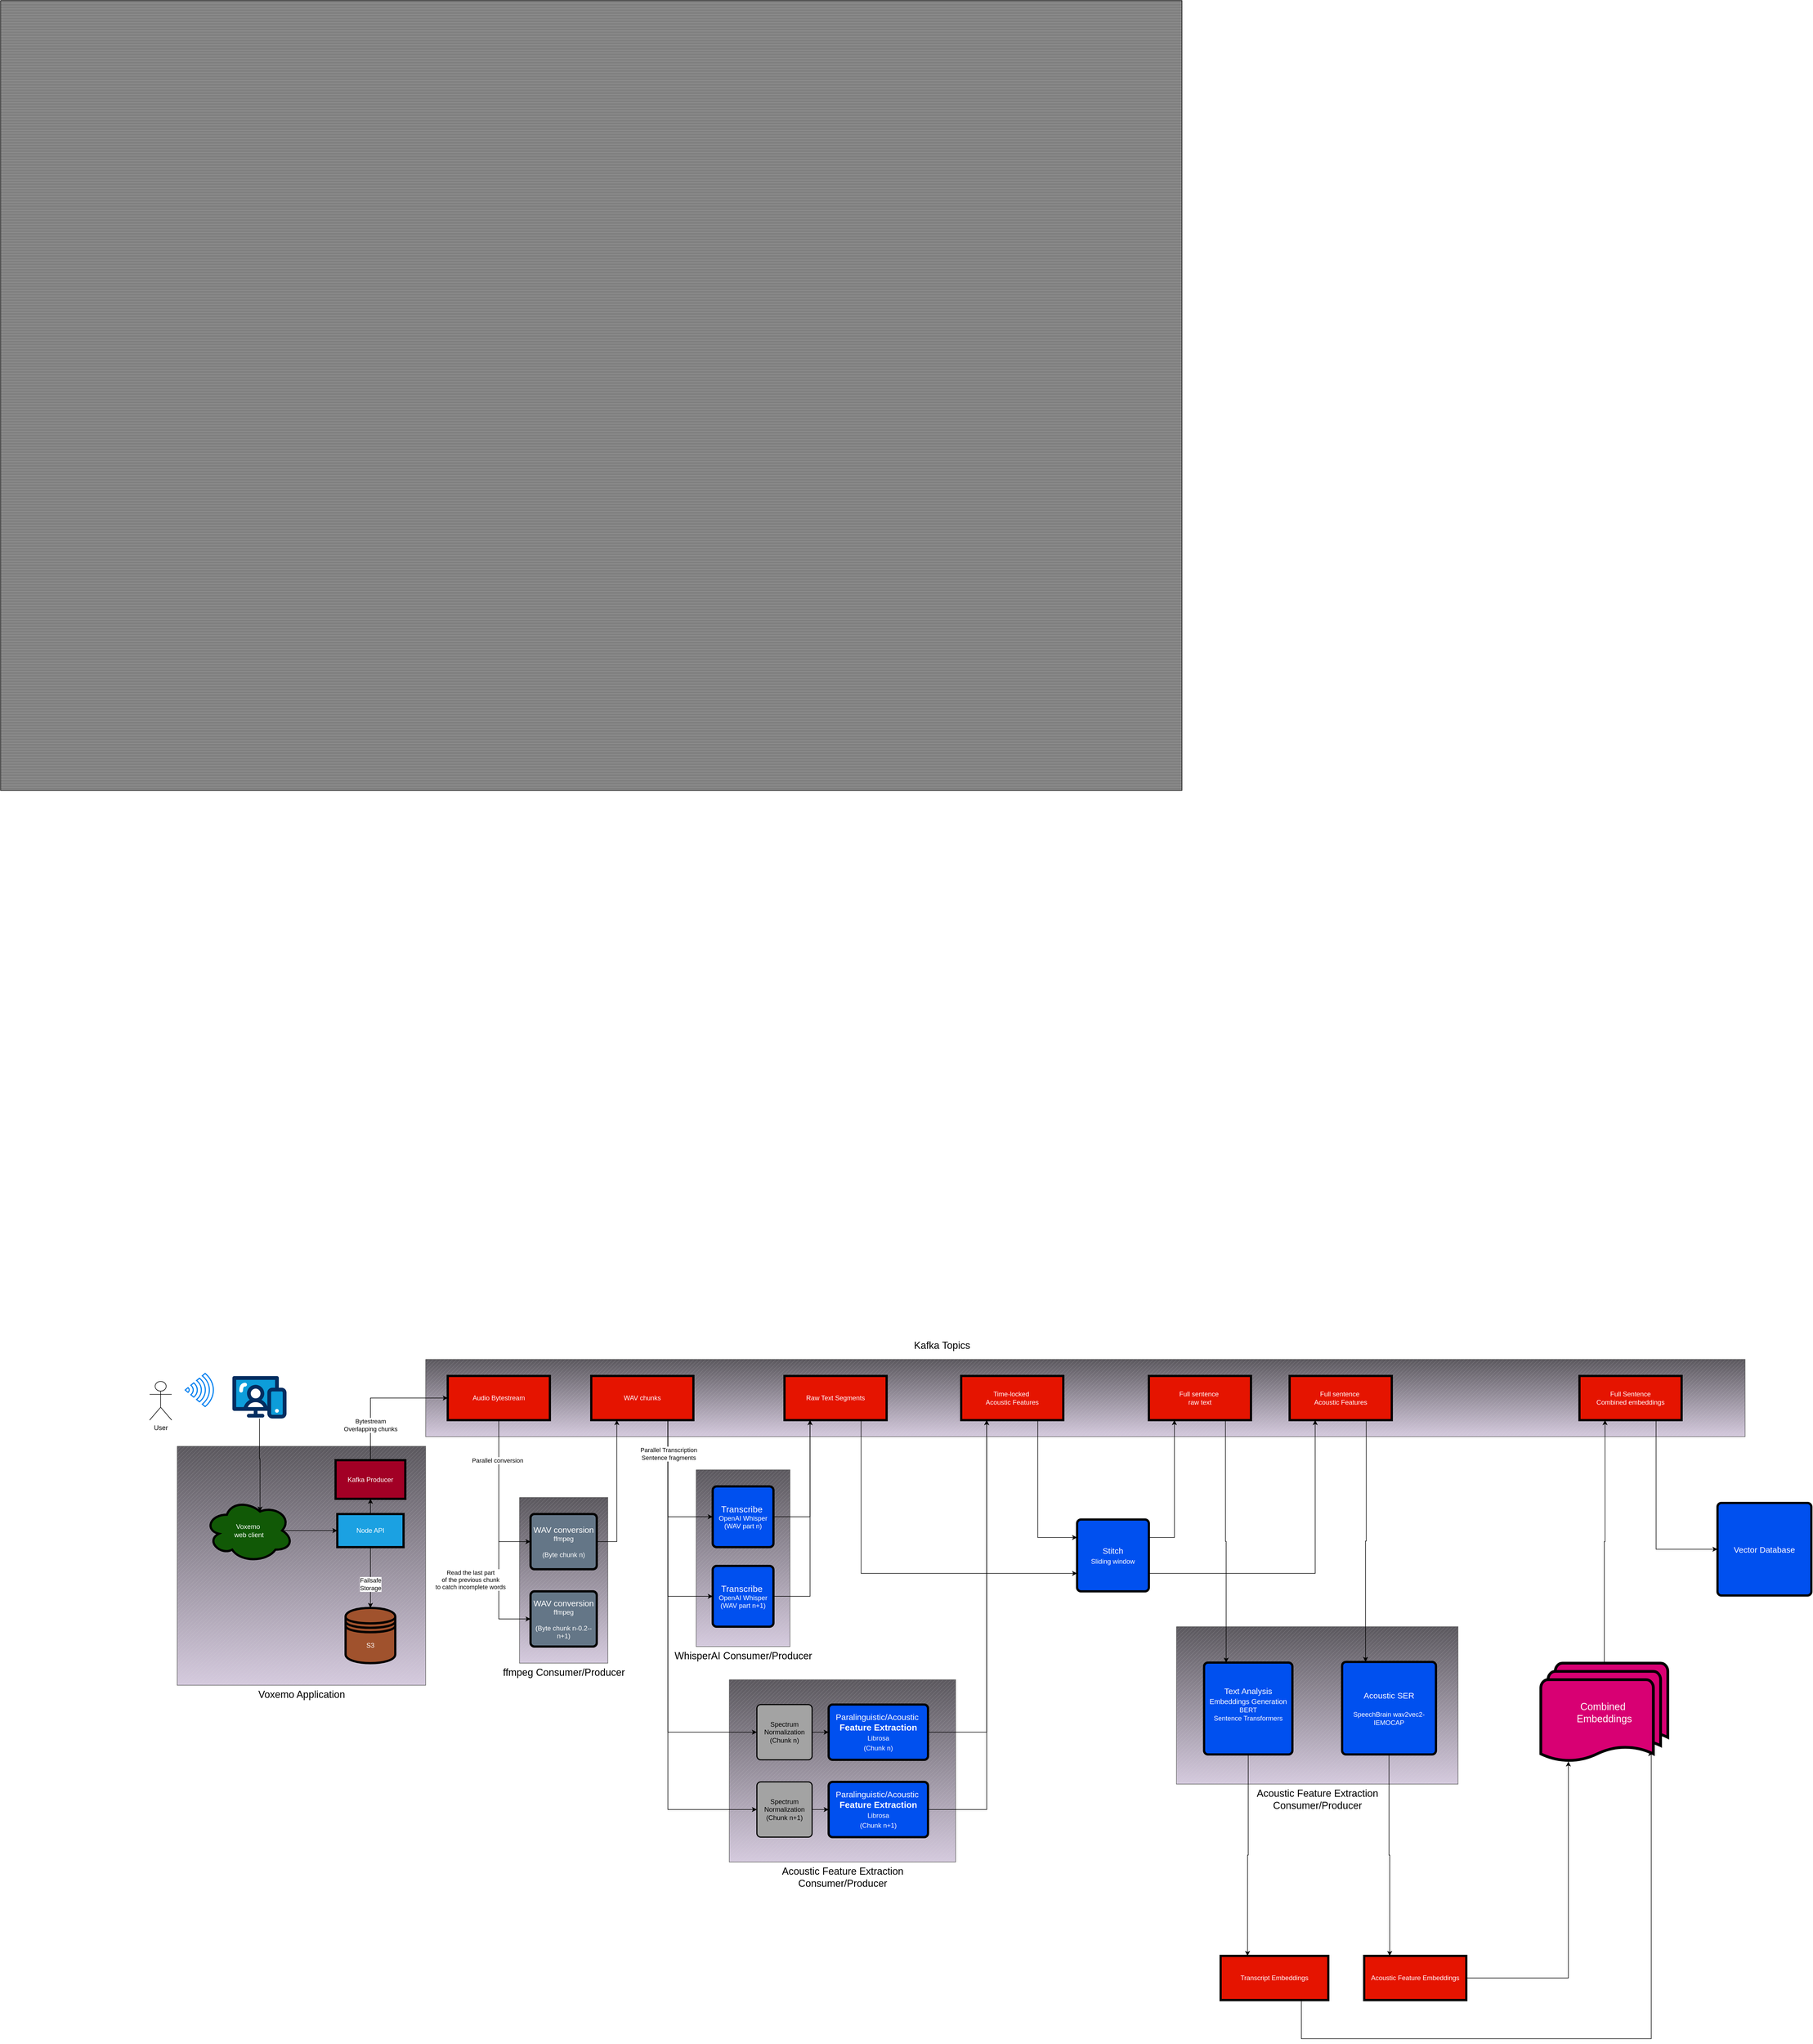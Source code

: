 <mxfile version="24.7.7">
  <diagram name="Page-1" id="7Tb53v2nf2DUyBZa-c6o">
    <mxGraphModel dx="2902" dy="4682" grid="1" gridSize="10" guides="1" tooltips="1" connect="1" arrows="1" fold="1" page="1" pageScale="1" pageWidth="850" pageHeight="1100" math="0" shadow="0">
      <root>
        <mxCell id="0" />
        <mxCell id="1" parent="0" />
        <mxCell id="9S8Kf50l2ie6K4rebAup-129" value="&lt;font style=&quot;font-size: 18px;&quot;&gt;Voxemo Application&lt;/font&gt;" style="verticalLabelPosition=bottom;verticalAlign=top;html=1;shape=mxgraph.basic.patternFillRect;fillStyle=diag;step=5;fillStrokeWidth=0.2;fillStrokeColor=#dddddd;fillColor=#D5CADE;gradientColor=#5B585E;strokeColor=#666666;gradientDirection=north;" vertex="1" parent="1">
          <mxGeometry x="110" y="197.4" width="450" height="432.6" as="geometry" />
        </mxCell>
        <mxCell id="9S8Kf50l2ie6K4rebAup-118" value="&lt;font style=&quot;font-size: 18px;&quot;&gt;Acoustic Feature Extraction&lt;/font&gt;&lt;div style=&quot;font-size: 18px;&quot;&gt;&lt;font style=&quot;font-size: 18px;&quot;&gt;Consumer/Producer&lt;/font&gt;&lt;/div&gt;" style="verticalLabelPosition=bottom;verticalAlign=top;html=1;shape=mxgraph.basic.patternFillRect;fillStyle=diag;step=5;fillStrokeWidth=0.2;fillStrokeColor=#dddddd;fillColor=#D5CADE;gradientColor=#5B585E;strokeColor=#666666;gradientDirection=north;" vertex="1" parent="1">
          <mxGeometry x="1920" y="524" width="510" height="285" as="geometry" />
        </mxCell>
        <mxCell id="9S8Kf50l2ie6K4rebAup-104" value="&lt;font style=&quot;font-size: 18px;&quot;&gt;ffmpeg Consumer/Producer&lt;/font&gt;" style="verticalLabelPosition=bottom;verticalAlign=top;html=1;shape=mxgraph.basic.patternFillRect;fillStyle=diag;step=5;fillStrokeWidth=0.2;fillStrokeColor=#dddddd;fillColor=#D5CADE;gradientColor=#5B585E;strokeColor=#666666;gradientDirection=north;" vertex="1" parent="1">
          <mxGeometry x="730" y="290" width="160" height="300" as="geometry" />
        </mxCell>
        <mxCell id="9S8Kf50l2ie6K4rebAup-95" value="&lt;font style=&quot;font-size: 18px;&quot;&gt;Acoustic Feature Extraction&lt;/font&gt;&lt;div style=&quot;font-size: 18px;&quot;&gt;&lt;font style=&quot;font-size: 18px;&quot;&gt;Consumer/Producer&lt;/font&gt;&lt;/div&gt;" style="verticalLabelPosition=bottom;verticalAlign=top;html=1;shape=mxgraph.basic.patternFillRect;fillStyle=diag;step=5;fillStrokeWidth=0.2;fillStrokeColor=#dddddd;fillColor=#D5CADE;gradientColor=#5B585E;strokeColor=#666666;gradientDirection=north;" vertex="1" parent="1">
          <mxGeometry x="1110" y="620" width="410" height="330" as="geometry" />
        </mxCell>
        <mxCell id="9S8Kf50l2ie6K4rebAup-92" value="&lt;font style=&quot;font-size: 18px;&quot;&gt;WhisperAI Consumer/Producer&lt;/font&gt;" style="verticalLabelPosition=bottom;verticalAlign=top;html=1;shape=mxgraph.basic.patternFillRect;fillStyle=diag;step=5;fillStrokeWidth=0.2;fillStrokeColor=#dddddd;fillColor=#D5CADE;gradientColor=#5B585E;strokeColor=#666666;gradientDirection=north;" vertex="1" parent="1">
          <mxGeometry x="1050" y="240" width="170" height="320" as="geometry" />
        </mxCell>
        <mxCell id="9S8Kf50l2ie6K4rebAup-90" value="" style="verticalLabelPosition=bottom;verticalAlign=top;html=1;shape=mxgraph.basic.patternFillRect;fillStyle=diag;step=5;fillStrokeWidth=0.2;fillStrokeColor=#dddddd;fillColor=#D5CADE;gradientColor=#5B585E;strokeColor=#666666;gradientDirection=north;" vertex="1" parent="1">
          <mxGeometry x="560" y="40" width="2390" height="140" as="geometry" />
        </mxCell>
        <mxCell id="9S8Kf50l2ie6K4rebAup-51" value="" style="verticalLabelPosition=bottom;verticalAlign=top;html=1;shape=mxgraph.basic.patternFillRect;fillStyle=hor;step=5;fillStrokeWidth=0.2;fillStrokeColor=#dddddd;fillColor=#808080;" vertex="1" parent="1">
          <mxGeometry x="-210" y="-2420" width="2140" height="1430" as="geometry" />
        </mxCell>
        <mxCell id="9S8Kf50l2ie6K4rebAup-1" value="User" style="shape=umlActor;verticalLabelPosition=bottom;verticalAlign=top;html=1;outlineConnect=0;" vertex="1" parent="1">
          <mxGeometry x="60" y="80" width="40" height="70" as="geometry" />
        </mxCell>
        <mxCell id="9S8Kf50l2ie6K4rebAup-10" style="edgeStyle=orthogonalEdgeStyle;rounded=0;orthogonalLoop=1;jettySize=auto;html=1;exitX=0.875;exitY=0.5;exitDx=0;exitDy=0;exitPerimeter=0;entryX=0;entryY=0.5;entryDx=0;entryDy=0;" edge="1" parent="1" source="9S8Kf50l2ie6K4rebAup-2" target="9S8Kf50l2ie6K4rebAup-3">
          <mxGeometry relative="1" as="geometry" />
        </mxCell>
        <mxCell id="9S8Kf50l2ie6K4rebAup-2" value="Voxemo&amp;nbsp;&lt;div&gt;web client&lt;/div&gt;" style="ellipse;shape=cloud;whiteSpace=wrap;html=1;fillColor=#115906;strokeColor=#000000;fontColor=#ffffff;strokeWidth=4;" vertex="1" parent="1">
          <mxGeometry x="160" y="292.5" width="160" height="115" as="geometry" />
        </mxCell>
        <mxCell id="9S8Kf50l2ie6K4rebAup-30" style="edgeStyle=orthogonalEdgeStyle;rounded=0;orthogonalLoop=1;jettySize=auto;html=1;entryX=0.5;entryY=1;entryDx=0;entryDy=0;" edge="1" parent="1" source="9S8Kf50l2ie6K4rebAup-3" target="9S8Kf50l2ie6K4rebAup-27">
          <mxGeometry relative="1" as="geometry" />
        </mxCell>
        <mxCell id="9S8Kf50l2ie6K4rebAup-79" style="edgeStyle=orthogonalEdgeStyle;rounded=0;orthogonalLoop=1;jettySize=auto;html=1;exitX=0.5;exitY=1;exitDx=0;exitDy=0;entryX=0.5;entryY=0;entryDx=0;entryDy=0;" edge="1" parent="1" source="9S8Kf50l2ie6K4rebAup-3" target="9S8Kf50l2ie6K4rebAup-11">
          <mxGeometry relative="1" as="geometry" />
        </mxCell>
        <mxCell id="9S8Kf50l2ie6K4rebAup-80" value="Failsafe&lt;div&gt;Storage&lt;/div&gt;" style="edgeLabel;html=1;align=center;verticalAlign=middle;resizable=0;points=[];" vertex="1" connectable="0" parent="9S8Kf50l2ie6K4rebAup-79">
          <mxGeometry x="-0.208" relative="1" as="geometry">
            <mxPoint y="23" as="offset" />
          </mxGeometry>
        </mxCell>
        <mxCell id="9S8Kf50l2ie6K4rebAup-3" value="Node API" style="rounded=0;whiteSpace=wrap;html=1;fillColor=#1ba1e2;strokeColor=#000000;fontColor=#ffffff;strokeWidth=4;" vertex="1" parent="1">
          <mxGeometry x="400" y="320" width="120" height="60" as="geometry" />
        </mxCell>
        <mxCell id="9S8Kf50l2ie6K4rebAup-6" value="" style="html=1;verticalLabelPosition=bottom;align=center;labelBackgroundColor=#ffffff;verticalAlign=top;strokeWidth=2;strokeColor=#0080F0;shadow=0;dashed=0;shape=mxgraph.ios7.icons.wifi;pointerEvents=1;rotation=90;" vertex="1" parent="1">
          <mxGeometry x="120" y="70" width="60" height="51" as="geometry" />
        </mxCell>
        <mxCell id="9S8Kf50l2ie6K4rebAup-7" value="" style="verticalLabelPosition=bottom;aspect=fixed;html=1;shape=mxgraph.salesforce.web;" vertex="1" parent="1">
          <mxGeometry x="210" y="70" width="97.97" height="77.4" as="geometry" />
        </mxCell>
        <mxCell id="9S8Kf50l2ie6K4rebAup-9" style="edgeStyle=orthogonalEdgeStyle;rounded=0;orthogonalLoop=1;jettySize=auto;html=1;entryX=0.625;entryY=0.2;entryDx=0;entryDy=0;entryPerimeter=0;" edge="1" parent="1" source="9S8Kf50l2ie6K4rebAup-7" target="9S8Kf50l2ie6K4rebAup-2">
          <mxGeometry relative="1" as="geometry" />
        </mxCell>
        <mxCell id="9S8Kf50l2ie6K4rebAup-11" value="S3" style="shape=datastore;whiteSpace=wrap;html=1;fillColor=#a0522d;strokeColor=#000000;fontColor=#ffffff;strokeWidth=4;" vertex="1" parent="1">
          <mxGeometry x="414.99" y="490" width="90" height="100" as="geometry" />
        </mxCell>
        <mxCell id="9S8Kf50l2ie6K4rebAup-66" style="edgeStyle=orthogonalEdgeStyle;rounded=0;orthogonalLoop=1;jettySize=auto;html=1;exitX=1;exitY=0.5;exitDx=0;exitDy=0;entryX=0.25;entryY=1;entryDx=0;entryDy=0;" edge="1" parent="1" source="9S8Kf50l2ie6K4rebAup-12" target="9S8Kf50l2ie6K4rebAup-67">
          <mxGeometry relative="1" as="geometry" />
        </mxCell>
        <mxCell id="9S8Kf50l2ie6K4rebAup-12" value="&lt;div style=&quot;font-size: 15px;&quot;&gt;WAV conversion&lt;/div&gt;ffmpeg&lt;div&gt;&lt;br&gt;&lt;/div&gt;&lt;div&gt;(Byte chunk n)&lt;/div&gt;" style="rounded=1;whiteSpace=wrap;html=1;absoluteArcSize=1;arcSize=14;strokeWidth=4;fillColor=#647687;strokeColor=#000000;fontColor=#ffffff;" vertex="1" parent="1">
          <mxGeometry x="750" y="320" width="120" height="100" as="geometry" />
        </mxCell>
        <mxCell id="9S8Kf50l2ie6K4rebAup-72" style="edgeStyle=orthogonalEdgeStyle;rounded=0;orthogonalLoop=1;jettySize=auto;html=1;exitX=1;exitY=0.5;exitDx=0;exitDy=0;entryX=0.25;entryY=1;entryDx=0;entryDy=0;" edge="1" parent="1" source="9S8Kf50l2ie6K4rebAup-17" target="9S8Kf50l2ie6K4rebAup-71">
          <mxGeometry relative="1" as="geometry" />
        </mxCell>
        <mxCell id="9S8Kf50l2ie6K4rebAup-17" value="&lt;div&gt;&lt;font style=&quot;font-size: 16px;&quot;&gt;Transcribe&amp;nbsp;&lt;/font&gt;&lt;/div&gt;&lt;div&gt;OpenAI Whisper&lt;/div&gt;&lt;div&gt;(WAV part n)&lt;/div&gt;" style="rounded=1;whiteSpace=wrap;html=1;absoluteArcSize=1;arcSize=14;strokeWidth=4;fillColor=#0050ef;fontColor=#ffffff;strokeColor=#000000;" vertex="1" parent="1">
          <mxGeometry x="1080" y="270" width="110" height="110" as="geometry" />
        </mxCell>
        <mxCell id="9S8Kf50l2ie6K4rebAup-44" style="edgeStyle=orthogonalEdgeStyle;rounded=0;orthogonalLoop=1;jettySize=auto;html=1;exitX=0.5;exitY=0;exitDx=0;exitDy=0;entryX=0;entryY=0.5;entryDx=0;entryDy=0;" edge="1" parent="1" source="9S8Kf50l2ie6K4rebAup-27" target="9S8Kf50l2ie6K4rebAup-46">
          <mxGeometry relative="1" as="geometry">
            <mxPoint x="640" y="70" as="targetPoint" />
          </mxGeometry>
        </mxCell>
        <mxCell id="9S8Kf50l2ie6K4rebAup-99" value="Bytestream&lt;div&gt;Overlapping chunks&lt;/div&gt;" style="edgeLabel;html=1;align=center;verticalAlign=middle;resizable=0;points=[];" vertex="1" connectable="0" parent="9S8Kf50l2ie6K4rebAup-44">
          <mxGeometry x="-0.391" y="2" relative="1" as="geometry">
            <mxPoint x="2" y="13" as="offset" />
          </mxGeometry>
        </mxCell>
        <mxCell id="9S8Kf50l2ie6K4rebAup-27" value="Kafka Producer" style="rounded=0;whiteSpace=wrap;html=1;fillColor=#a20025;strokeColor=#000000;fontColor=#ffffff;strokeWidth=4;" vertex="1" parent="1">
          <mxGeometry x="396.87" y="222.5" width="126.25" height="70" as="geometry" />
        </mxCell>
        <mxCell id="9S8Kf50l2ie6K4rebAup-87" style="edgeStyle=orthogonalEdgeStyle;rounded=0;orthogonalLoop=1;jettySize=auto;html=1;exitX=1;exitY=0.5;exitDx=0;exitDy=0;entryX=0.25;entryY=1;entryDx=0;entryDy=0;" edge="1" parent="1" source="9S8Kf50l2ie6K4rebAup-32" target="9S8Kf50l2ie6K4rebAup-88">
          <mxGeometry relative="1" as="geometry">
            <mxPoint x="1540" y="180" as="targetPoint" />
          </mxGeometry>
        </mxCell>
        <mxCell id="9S8Kf50l2ie6K4rebAup-32" value="&lt;font style=&quot;font-size: 15px;&quot;&gt;Paralinguistic/Acoustic&amp;nbsp;&lt;/font&gt;&lt;div&gt;&lt;font style=&quot;font-size: 16px;&quot;&gt;&lt;b&gt;Feature Extraction&lt;/b&gt;&lt;/font&gt;&lt;/div&gt;&lt;div style=&quot;font-size: 15px;&quot;&gt;&lt;font style=&quot;font-size: 12px;&quot;&gt;Librosa&lt;/font&gt;&lt;/div&gt;&lt;div style=&quot;font-size: 15px;&quot;&gt;&lt;font style=&quot;font-size: 12px;&quot;&gt;(Chunk n)&lt;/font&gt;&lt;/div&gt;" style="rounded=1;whiteSpace=wrap;html=1;absoluteArcSize=1;arcSize=14;strokeWidth=4;fillColor=#0050ef;fontColor=#ffffff;strokeColor=#000000;" vertex="1" parent="1">
          <mxGeometry x="1290" y="665" width="180" height="100" as="geometry" />
        </mxCell>
        <mxCell id="9S8Kf50l2ie6K4rebAup-65" style="edgeStyle=orthogonalEdgeStyle;rounded=0;orthogonalLoop=1;jettySize=auto;html=1;exitX=0.5;exitY=1;exitDx=0;exitDy=0;entryX=0;entryY=0.5;entryDx=0;entryDy=0;" edge="1" parent="1" source="9S8Kf50l2ie6K4rebAup-46" target="9S8Kf50l2ie6K4rebAup-12">
          <mxGeometry relative="1" as="geometry" />
        </mxCell>
        <mxCell id="9S8Kf50l2ie6K4rebAup-101" style="edgeStyle=orthogonalEdgeStyle;rounded=0;orthogonalLoop=1;jettySize=auto;html=1;exitX=0.5;exitY=1;exitDx=0;exitDy=0;entryX=0;entryY=0.5;entryDx=0;entryDy=0;" edge="1" parent="1" source="9S8Kf50l2ie6K4rebAup-46" target="9S8Kf50l2ie6K4rebAup-100">
          <mxGeometry relative="1" as="geometry" />
        </mxCell>
        <mxCell id="9S8Kf50l2ie6K4rebAup-102" value="Read the last part&lt;div&gt;of the previous chunk&lt;/div&gt;&lt;div&gt;to catch incomplete words&lt;/div&gt;" style="edgeLabel;html=1;align=center;verticalAlign=middle;resizable=0;points=[];" vertex="1" connectable="0" parent="9S8Kf50l2ie6K4rebAup-101">
          <mxGeometry x="0.376" y="4" relative="1" as="geometry">
            <mxPoint x="-56" y="2" as="offset" />
          </mxGeometry>
        </mxCell>
        <mxCell id="9S8Kf50l2ie6K4rebAup-130" value="Parallel conversion" style="edgeLabel;html=1;align=center;verticalAlign=middle;resizable=0;points=[];" vertex="1" connectable="0" parent="9S8Kf50l2ie6K4rebAup-101">
          <mxGeometry x="-0.65" y="-3" relative="1" as="geometry">
            <mxPoint as="offset" />
          </mxGeometry>
        </mxCell>
        <mxCell id="9S8Kf50l2ie6K4rebAup-46" value="Audio Bytestream" style="whiteSpace=wrap;html=1;align=center;fillColor=#e51400;strokeColor=#000000;fontColor=#ffffff;strokeWidth=4;" vertex="1" parent="1">
          <mxGeometry x="600" y="70.0" width="185" height="80" as="geometry" />
        </mxCell>
        <mxCell id="9S8Kf50l2ie6K4rebAup-58" style="edgeStyle=orthogonalEdgeStyle;rounded=0;orthogonalLoop=1;jettySize=auto;html=1;exitX=1;exitY=0.5;exitDx=0;exitDy=0;entryX=0;entryY=0.5;entryDx=0;entryDy=0;" edge="1" parent="1" source="9S8Kf50l2ie6K4rebAup-56" target="9S8Kf50l2ie6K4rebAup-32">
          <mxGeometry relative="1" as="geometry" />
        </mxCell>
        <mxCell id="9S8Kf50l2ie6K4rebAup-56" value="Spectrum&lt;div&gt;Normalization&lt;div&gt;(Chunk n)&lt;/div&gt;&lt;/div&gt;" style="rounded=1;whiteSpace=wrap;html=1;absoluteArcSize=1;arcSize=14;strokeWidth=2;fillColor=#A3A3A3;" vertex="1" parent="1">
          <mxGeometry x="1160" y="665" width="100" height="100" as="geometry" />
        </mxCell>
        <mxCell id="9S8Kf50l2ie6K4rebAup-70" style="edgeStyle=orthogonalEdgeStyle;rounded=0;orthogonalLoop=1;jettySize=auto;html=1;exitX=0.75;exitY=1;exitDx=0;exitDy=0;entryX=0;entryY=0.5;entryDx=0;entryDy=0;" edge="1" parent="1" source="9S8Kf50l2ie6K4rebAup-67" target="9S8Kf50l2ie6K4rebAup-17">
          <mxGeometry relative="1" as="geometry" />
        </mxCell>
        <mxCell id="9S8Kf50l2ie6K4rebAup-76" style="edgeStyle=orthogonalEdgeStyle;rounded=0;orthogonalLoop=1;jettySize=auto;html=1;exitX=0.75;exitY=1;exitDx=0;exitDy=0;entryX=0;entryY=0.5;entryDx=0;entryDy=0;" edge="1" parent="1" source="9S8Kf50l2ie6K4rebAup-67" target="9S8Kf50l2ie6K4rebAup-74">
          <mxGeometry relative="1" as="geometry" />
        </mxCell>
        <mxCell id="9S8Kf50l2ie6K4rebAup-82" style="edgeStyle=orthogonalEdgeStyle;rounded=0;orthogonalLoop=1;jettySize=auto;html=1;exitX=0.75;exitY=1;exitDx=0;exitDy=0;entryX=0;entryY=0.5;entryDx=0;entryDy=0;" edge="1" parent="1" source="9S8Kf50l2ie6K4rebAup-67" target="9S8Kf50l2ie6K4rebAup-56">
          <mxGeometry relative="1" as="geometry" />
        </mxCell>
        <mxCell id="9S8Kf50l2ie6K4rebAup-86" style="edgeStyle=orthogonalEdgeStyle;rounded=0;orthogonalLoop=1;jettySize=auto;html=1;exitX=0.75;exitY=1;exitDx=0;exitDy=0;entryX=0;entryY=0.5;entryDx=0;entryDy=0;" edge="1" parent="1" source="9S8Kf50l2ie6K4rebAup-67" target="9S8Kf50l2ie6K4rebAup-85">
          <mxGeometry relative="1" as="geometry" />
        </mxCell>
        <mxCell id="9S8Kf50l2ie6K4rebAup-103" value="Parallel Transcription&lt;div&gt;Sentence fragments&lt;/div&gt;" style="edgeLabel;html=1;align=center;verticalAlign=middle;resizable=0;points=[];" vertex="1" connectable="0" parent="9S8Kf50l2ie6K4rebAup-86">
          <mxGeometry x="-0.803" y="-1" relative="1" as="geometry">
            <mxPoint x="2" y="-25" as="offset" />
          </mxGeometry>
        </mxCell>
        <mxCell id="9S8Kf50l2ie6K4rebAup-67" value="WAV chunks" style="whiteSpace=wrap;html=1;align=center;fillColor=#e51400;strokeColor=#000000;fontColor=#ffffff;strokeWidth=4;" vertex="1" parent="1">
          <mxGeometry x="860" y="70.0" width="185" height="80" as="geometry" />
        </mxCell>
        <mxCell id="9S8Kf50l2ie6K4rebAup-106" style="edgeStyle=orthogonalEdgeStyle;rounded=0;orthogonalLoop=1;jettySize=auto;html=1;exitX=0.75;exitY=1;exitDx=0;exitDy=0;entryX=0;entryY=0.75;entryDx=0;entryDy=0;" edge="1" parent="1" source="9S8Kf50l2ie6K4rebAup-71" target="9S8Kf50l2ie6K4rebAup-105">
          <mxGeometry relative="1" as="geometry" />
        </mxCell>
        <mxCell id="9S8Kf50l2ie6K4rebAup-71" value="Raw Text Segments" style="whiteSpace=wrap;html=1;align=center;fillColor=#e51400;strokeColor=#000000;fontColor=#ffffff;strokeWidth=4;" vertex="1" parent="1">
          <mxGeometry x="1210" y="70.0" width="185" height="80" as="geometry" />
        </mxCell>
        <mxCell id="9S8Kf50l2ie6K4rebAup-78" style="edgeStyle=orthogonalEdgeStyle;rounded=0;orthogonalLoop=1;jettySize=auto;html=1;exitX=1;exitY=0.5;exitDx=0;exitDy=0;entryX=0.25;entryY=1;entryDx=0;entryDy=0;" edge="1" parent="1" source="9S8Kf50l2ie6K4rebAup-74" target="9S8Kf50l2ie6K4rebAup-71">
          <mxGeometry relative="1" as="geometry" />
        </mxCell>
        <mxCell id="9S8Kf50l2ie6K4rebAup-74" value="&lt;div&gt;&lt;font style=&quot;font-size: 16px;&quot;&gt;Transcribe&amp;nbsp;&lt;/font&gt;&lt;/div&gt;&lt;div&gt;OpenAI Whisper&lt;/div&gt;&lt;div&gt;(WAV part n+1)&lt;/div&gt;" style="rounded=1;whiteSpace=wrap;html=1;absoluteArcSize=1;arcSize=14;strokeWidth=4;fillColor=#0050ef;fontColor=#ffffff;strokeColor=#000000;" vertex="1" parent="1">
          <mxGeometry x="1080" y="414" width="110" height="110" as="geometry" />
        </mxCell>
        <mxCell id="9S8Kf50l2ie6K4rebAup-89" style="edgeStyle=orthogonalEdgeStyle;rounded=0;orthogonalLoop=1;jettySize=auto;html=1;exitX=1;exitY=0.5;exitDx=0;exitDy=0;entryX=0.25;entryY=1;entryDx=0;entryDy=0;" edge="1" parent="1" source="9S8Kf50l2ie6K4rebAup-83" target="9S8Kf50l2ie6K4rebAup-88">
          <mxGeometry relative="1" as="geometry" />
        </mxCell>
        <mxCell id="9S8Kf50l2ie6K4rebAup-83" value="&lt;font style=&quot;font-size: 15px;&quot;&gt;Paralinguistic/Acoustic&amp;nbsp;&lt;/font&gt;&lt;div&gt;&lt;font style=&quot;font-size: 16px;&quot;&gt;&lt;b&gt;Feature Extraction&lt;/b&gt;&lt;/font&gt;&lt;/div&gt;&lt;div style=&quot;font-size: 15px;&quot;&gt;&lt;font style=&quot;font-size: 12px;&quot;&gt;Librosa&lt;/font&gt;&lt;/div&gt;&lt;div style=&quot;font-size: 15px;&quot;&gt;&lt;font style=&quot;font-size: 12px;&quot;&gt;(Chunk n+1)&lt;/font&gt;&lt;/div&gt;" style="rounded=1;whiteSpace=wrap;html=1;absoluteArcSize=1;arcSize=14;strokeWidth=4;fillColor=#0050ef;fontColor=#ffffff;strokeColor=#000000;" vertex="1" parent="1">
          <mxGeometry x="1290" y="805" width="180" height="100" as="geometry" />
        </mxCell>
        <mxCell id="9S8Kf50l2ie6K4rebAup-84" style="edgeStyle=orthogonalEdgeStyle;rounded=0;orthogonalLoop=1;jettySize=auto;html=1;exitX=1;exitY=0.5;exitDx=0;exitDy=0;entryX=0;entryY=0.5;entryDx=0;entryDy=0;" edge="1" parent="1" source="9S8Kf50l2ie6K4rebAup-85" target="9S8Kf50l2ie6K4rebAup-83">
          <mxGeometry relative="1" as="geometry" />
        </mxCell>
        <mxCell id="9S8Kf50l2ie6K4rebAup-85" value="Spectrum Normalization&lt;div&gt;(Chunk n+1)&lt;/div&gt;" style="rounded=1;whiteSpace=wrap;html=1;absoluteArcSize=1;arcSize=14;strokeWidth=2;fillColor=#A3A3A3;" vertex="1" parent="1">
          <mxGeometry x="1160" y="805" width="100" height="100" as="geometry" />
        </mxCell>
        <mxCell id="9S8Kf50l2ie6K4rebAup-107" style="edgeStyle=orthogonalEdgeStyle;rounded=0;orthogonalLoop=1;jettySize=auto;html=1;exitX=0.75;exitY=1;exitDx=0;exitDy=0;entryX=0;entryY=0.25;entryDx=0;entryDy=0;" edge="1" parent="1" source="9S8Kf50l2ie6K4rebAup-88" target="9S8Kf50l2ie6K4rebAup-105">
          <mxGeometry relative="1" as="geometry" />
        </mxCell>
        <mxCell id="9S8Kf50l2ie6K4rebAup-88" value="Time-locked&amp;nbsp;&lt;div&gt;Acoustic Features&lt;/div&gt;" style="whiteSpace=wrap;html=1;align=center;fillColor=#e51400;strokeColor=#000000;fontColor=#ffffff;strokeWidth=4;" vertex="1" parent="1">
          <mxGeometry x="1530" y="70.0" width="185" height="80" as="geometry" />
        </mxCell>
        <mxCell id="9S8Kf50l2ie6K4rebAup-91" value="&lt;font style=&quot;font-size: 18px;&quot;&gt;Kafka Topics&lt;/font&gt;" style="text;html=1;align=center;verticalAlign=middle;resizable=0;points=[];autosize=1;strokeColor=none;fillColor=none;" vertex="1" parent="1">
          <mxGeometry x="1430" width="130" height="30" as="geometry" />
        </mxCell>
        <mxCell id="9S8Kf50l2ie6K4rebAup-100" value="&lt;div style=&quot;font-size: 15px;&quot;&gt;WAV conversion&lt;/div&gt;ffmpeg&lt;div&gt;&lt;br&gt;&lt;/div&gt;&lt;div&gt;(Byte chunk n-0.2--n+1)&lt;/div&gt;" style="rounded=1;whiteSpace=wrap;html=1;absoluteArcSize=1;arcSize=14;strokeWidth=4;fillColor=#647687;strokeColor=#000000;fontColor=#ffffff;" vertex="1" parent="1">
          <mxGeometry x="750" y="460" width="120" height="100" as="geometry" />
        </mxCell>
        <mxCell id="9S8Kf50l2ie6K4rebAup-109" style="edgeStyle=orthogonalEdgeStyle;rounded=0;orthogonalLoop=1;jettySize=auto;html=1;exitX=1;exitY=0.25;exitDx=0;exitDy=0;entryX=0.25;entryY=1;entryDx=0;entryDy=0;" edge="1" parent="1" source="9S8Kf50l2ie6K4rebAup-105" target="9S8Kf50l2ie6K4rebAup-108">
          <mxGeometry relative="1" as="geometry" />
        </mxCell>
        <mxCell id="9S8Kf50l2ie6K4rebAup-111" style="edgeStyle=orthogonalEdgeStyle;rounded=0;orthogonalLoop=1;jettySize=auto;html=1;exitX=1;exitY=0.75;exitDx=0;exitDy=0;entryX=0.25;entryY=1;entryDx=0;entryDy=0;" edge="1" parent="1" source="9S8Kf50l2ie6K4rebAup-105" target="9S8Kf50l2ie6K4rebAup-110">
          <mxGeometry relative="1" as="geometry" />
        </mxCell>
        <mxCell id="9S8Kf50l2ie6K4rebAup-105" value="&lt;div style=&quot;font-size: 15px;&quot;&gt;&lt;font style=&quot;font-size: 15px;&quot;&gt;Stitch&lt;/font&gt;&lt;/div&gt;&lt;div style=&quot;font-size: 15px;&quot;&gt;&lt;font style=&quot;font-size: 12px;&quot;&gt;Sliding window&lt;/font&gt;&lt;/div&gt;" style="rounded=1;whiteSpace=wrap;html=1;absoluteArcSize=1;arcSize=14;strokeWidth=4;fillColor=#0050ef;fontColor=#ffffff;strokeColor=#000000;" vertex="1" parent="1">
          <mxGeometry x="1740" y="330" width="130" height="130" as="geometry" />
        </mxCell>
        <mxCell id="9S8Kf50l2ie6K4rebAup-113" style="edgeStyle=orthogonalEdgeStyle;rounded=0;orthogonalLoop=1;jettySize=auto;html=1;exitX=0.75;exitY=1;exitDx=0;exitDy=0;entryX=0.25;entryY=0;entryDx=0;entryDy=0;" edge="1" parent="1" source="9S8Kf50l2ie6K4rebAup-108" target="9S8Kf50l2ie6K4rebAup-112">
          <mxGeometry relative="1" as="geometry" />
        </mxCell>
        <mxCell id="9S8Kf50l2ie6K4rebAup-108" value="Full sentence&amp;nbsp;&lt;div&gt;raw text&lt;/div&gt;" style="whiteSpace=wrap;html=1;align=center;fillColor=#e51400;strokeColor=#000000;fontColor=#ffffff;strokeWidth=4;" vertex="1" parent="1">
          <mxGeometry x="1870" y="70.0" width="185" height="80" as="geometry" />
        </mxCell>
        <mxCell id="9S8Kf50l2ie6K4rebAup-115" style="edgeStyle=orthogonalEdgeStyle;rounded=0;orthogonalLoop=1;jettySize=auto;html=1;exitX=0.75;exitY=1;exitDx=0;exitDy=0;entryX=0.25;entryY=0;entryDx=0;entryDy=0;" edge="1" parent="1" source="9S8Kf50l2ie6K4rebAup-110" target="9S8Kf50l2ie6K4rebAup-114">
          <mxGeometry relative="1" as="geometry" />
        </mxCell>
        <mxCell id="9S8Kf50l2ie6K4rebAup-110" value="Full sentence&amp;nbsp;&lt;div&gt;Acoustic Features&lt;/div&gt;" style="whiteSpace=wrap;html=1;align=center;fillColor=#e51400;strokeColor=#000000;fontColor=#ffffff;strokeWidth=4;" vertex="1" parent="1">
          <mxGeometry x="2125" y="70.0" width="185" height="80" as="geometry" />
        </mxCell>
        <mxCell id="9S8Kf50l2ie6K4rebAup-127" style="edgeStyle=orthogonalEdgeStyle;rounded=0;orthogonalLoop=1;jettySize=auto;html=1;exitX=0.5;exitY=1;exitDx=0;exitDy=0;entryX=0.25;entryY=0;entryDx=0;entryDy=0;" edge="1" parent="1" source="9S8Kf50l2ie6K4rebAup-112" target="9S8Kf50l2ie6K4rebAup-125">
          <mxGeometry relative="1" as="geometry" />
        </mxCell>
        <mxCell id="9S8Kf50l2ie6K4rebAup-112" value="&lt;div&gt;&lt;font style=&quot;font-size: 15px;&quot;&gt;Text Analysis&lt;/font&gt;&lt;/div&gt;&lt;div&gt;&lt;font style=&quot;font-size: 15px;&quot;&gt;&lt;span style=&quot;font-size: 13px;&quot;&gt;Embeddings Generation&lt;/span&gt;&lt;br&gt;&lt;/font&gt;&lt;/div&gt;&lt;div style=&quot;font-size: 11px;&quot;&gt;&lt;font style=&quot;font-size: 12px;&quot;&gt;BERT&lt;/font&gt;&lt;/div&gt;&lt;div style=&quot;font-size: 11px;&quot;&gt;&lt;font style=&quot;font-size: 12px;&quot;&gt;Sentence Transformers&lt;/font&gt;&lt;/div&gt;&lt;div style=&quot;font-size: 13px;&quot;&gt;&lt;br&gt;&lt;/div&gt;" style="rounded=1;whiteSpace=wrap;html=1;absoluteArcSize=1;arcSize=14;strokeWidth=4;fillColor=#0050ef;fontColor=#ffffff;strokeColor=#000000;" vertex="1" parent="1">
          <mxGeometry x="1970" y="589" width="160" height="166.25" as="geometry" />
        </mxCell>
        <mxCell id="9S8Kf50l2ie6K4rebAup-128" style="edgeStyle=orthogonalEdgeStyle;rounded=0;orthogonalLoop=1;jettySize=auto;html=1;exitX=0.5;exitY=1;exitDx=0;exitDy=0;entryX=0.25;entryY=0;entryDx=0;entryDy=0;" edge="1" parent="1" source="9S8Kf50l2ie6K4rebAup-114" target="9S8Kf50l2ie6K4rebAup-126">
          <mxGeometry relative="1" as="geometry" />
        </mxCell>
        <mxCell id="9S8Kf50l2ie6K4rebAup-114" value="&lt;div style=&quot;font-size: 15px;&quot;&gt;&lt;font style=&quot;font-size: 15px;&quot;&gt;Acoustic SER&lt;/font&gt;&lt;/div&gt;&lt;div style=&quot;font-size: 15px;&quot;&gt;&lt;br&gt;&lt;/div&gt;&lt;div&gt;SpeechBrain wav2vec2-IEMOCAP&lt;/div&gt;" style="rounded=1;whiteSpace=wrap;html=1;absoluteArcSize=1;arcSize=14;strokeWidth=4;fillColor=#0050ef;fontColor=#ffffff;strokeColor=#000000;" vertex="1" parent="1">
          <mxGeometry x="2220" y="587.75" width="170" height="167.5" as="geometry" />
        </mxCell>
        <mxCell id="9S8Kf50l2ie6K4rebAup-125" value="Transcript Embeddings" style="whiteSpace=wrap;html=1;align=center;fillColor=#e51400;strokeColor=#000000;fontColor=#ffffff;strokeWidth=4;" vertex="1" parent="1">
          <mxGeometry x="2000" y="1120" width="195" height="80" as="geometry" />
        </mxCell>
        <mxCell id="9S8Kf50l2ie6K4rebAup-126" value="Acoustic Feature Embeddings" style="whiteSpace=wrap;html=1;align=center;fillColor=#e51400;strokeColor=#000000;fontColor=#ffffff;strokeWidth=4;" vertex="1" parent="1">
          <mxGeometry x="2260" y="1120" width="185" height="80" as="geometry" />
        </mxCell>
        <mxCell id="9S8Kf50l2ie6K4rebAup-136" style="edgeStyle=orthogonalEdgeStyle;rounded=0;orthogonalLoop=1;jettySize=auto;html=1;exitX=0.5;exitY=0;exitDx=0;exitDy=0;exitPerimeter=0;entryX=0.25;entryY=1;entryDx=0;entryDy=0;" edge="1" parent="1" source="9S8Kf50l2ie6K4rebAup-131" target="9S8Kf50l2ie6K4rebAup-135">
          <mxGeometry relative="1" as="geometry" />
        </mxCell>
        <mxCell id="9S8Kf50l2ie6K4rebAup-131" value="&lt;font style=&quot;font-size: 18px;&quot;&gt;Combined&amp;nbsp;&lt;/font&gt;&lt;div&gt;&lt;font style=&quot;font-size: 18px;&quot;&gt;Embeddings&lt;/font&gt;&lt;/div&gt;" style="strokeWidth=5;html=1;shape=mxgraph.flowchart.multi-document;whiteSpace=wrap;fillColor=#d80073;fontColor=#ffffff;strokeColor=#000000;" vertex="1" parent="1">
          <mxGeometry x="2580" y="590" width="230" height="180" as="geometry" />
        </mxCell>
        <mxCell id="9S8Kf50l2ie6K4rebAup-132" style="edgeStyle=orthogonalEdgeStyle;rounded=0;orthogonalLoop=1;jettySize=auto;html=1;exitX=1;exitY=0.5;exitDx=0;exitDy=0;entryX=0.217;entryY=0.989;entryDx=0;entryDy=0;entryPerimeter=0;" edge="1" parent="1" source="9S8Kf50l2ie6K4rebAup-126" target="9S8Kf50l2ie6K4rebAup-131">
          <mxGeometry relative="1" as="geometry" />
        </mxCell>
        <mxCell id="9S8Kf50l2ie6K4rebAup-133" style="edgeStyle=orthogonalEdgeStyle;rounded=0;orthogonalLoop=1;jettySize=auto;html=1;exitX=0.75;exitY=1;exitDx=0;exitDy=0;entryX=0.885;entryY=0.91;entryDx=0;entryDy=0;entryPerimeter=0;" edge="1" parent="1" source="9S8Kf50l2ie6K4rebAup-125" target="9S8Kf50l2ie6K4rebAup-131">
          <mxGeometry relative="1" as="geometry">
            <Array as="points">
              <mxPoint x="2146" y="1270" />
              <mxPoint x="2780" y="1270" />
              <mxPoint x="2780" y="754" />
            </Array>
          </mxGeometry>
        </mxCell>
        <mxCell id="9S8Kf50l2ie6K4rebAup-138" style="edgeStyle=orthogonalEdgeStyle;rounded=0;orthogonalLoop=1;jettySize=auto;html=1;exitX=0.75;exitY=1;exitDx=0;exitDy=0;entryX=0;entryY=0.5;entryDx=0;entryDy=0;" edge="1" parent="1" source="9S8Kf50l2ie6K4rebAup-135" target="9S8Kf50l2ie6K4rebAup-137">
          <mxGeometry relative="1" as="geometry" />
        </mxCell>
        <mxCell id="9S8Kf50l2ie6K4rebAup-135" value="Full Sentence&lt;div&gt;Combined embeddings&lt;/div&gt;" style="whiteSpace=wrap;html=1;align=center;fillColor=#e51400;strokeColor=#000000;fontColor=#ffffff;strokeWidth=4;" vertex="1" parent="1">
          <mxGeometry x="2650" y="70" width="185" height="80" as="geometry" />
        </mxCell>
        <mxCell id="9S8Kf50l2ie6K4rebAup-137" value="&lt;div style=&quot;font-size: 15px;&quot;&gt;Vector Database&lt;/div&gt;" style="rounded=1;whiteSpace=wrap;html=1;absoluteArcSize=1;arcSize=14;strokeWidth=4;fillColor=#0050ef;fontColor=#ffffff;strokeColor=#000000;" vertex="1" parent="1">
          <mxGeometry x="2900" y="300" width="170" height="167.5" as="geometry" />
        </mxCell>
      </root>
    </mxGraphModel>
  </diagram>
</mxfile>

